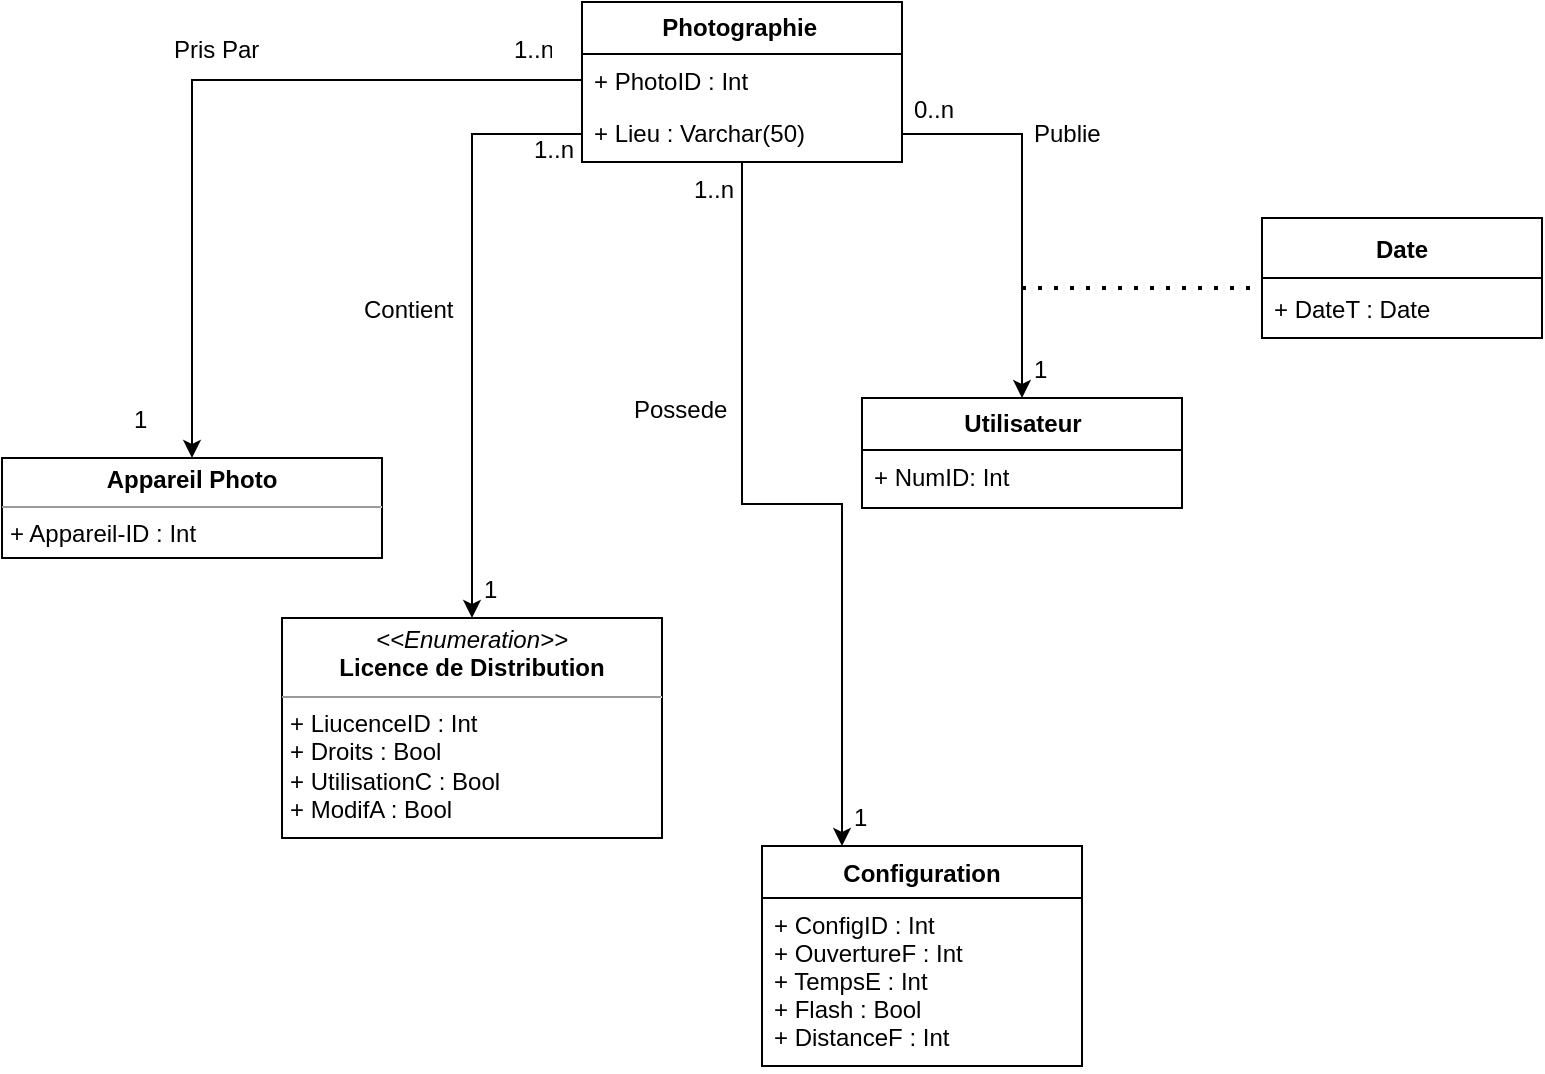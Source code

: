 <mxfile version="20.3.2" type="device"><diagram name="Page-1" id="c4acf3e9-155e-7222-9cf6-157b1a14988f"><mxGraphModel dx="681" dy="716" grid="1" gridSize="10" guides="1" tooltips="1" connect="1" arrows="1" fold="1" page="1" pageScale="1" pageWidth="850" pageHeight="1100" background="none" math="0" shadow="0"><root><mxCell id="0"/><mxCell id="1" parent="0"/><mxCell id="feXYpmXA_WFVhqJk53uF-33" style="edgeStyle=orthogonalEdgeStyle;rounded=0;orthogonalLoop=1;jettySize=auto;html=1;entryX=0.25;entryY=0;entryDx=0;entryDy=0;" parent="1" source="17acba5748e5396b-20" target="feXYpmXA_WFVhqJk53uF-28" edge="1"><mxGeometry relative="1" as="geometry"/></mxCell><mxCell id="17acba5748e5396b-20" value="&lt;font style=&quot;font-size: 12px;&quot; face=&quot;Helvetica&quot;&gt;&lt;b&gt;Photographie&amp;nbsp;&lt;/b&gt;&lt;/font&gt;" style="swimlane;html=1;fontStyle=0;childLayout=stackLayout;horizontal=1;startSize=26;fillColor=none;horizontalStack=0;resizeParent=1;resizeLast=0;collapsible=1;marginBottom=0;swimlaneFillColor=#ffffff;rounded=0;shadow=0;comic=0;labelBackgroundColor=none;strokeWidth=1;fontFamily=Verdana;fontSize=10;align=center;" parent="1" vertex="1"><mxGeometry x="350" y="42" width="160" height="80" as="geometry"/></mxCell><mxCell id="17acba5748e5396b-21" value="+ PhotoID : Int" style="text;html=1;strokeColor=none;fillColor=none;align=left;verticalAlign=top;spacingLeft=4;spacingRight=4;whiteSpace=wrap;overflow=hidden;rotatable=0;points=[[0,0.5],[1,0.5]];portConstraint=eastwest;" parent="17acba5748e5396b-20" vertex="1"><mxGeometry y="26" width="160" height="26" as="geometry"/></mxCell><mxCell id="17acba5748e5396b-24" value="+ Lieu : Varchar(50)" style="text;html=1;strokeColor=none;fillColor=none;align=left;verticalAlign=top;spacingLeft=4;spacingRight=4;whiteSpace=wrap;overflow=hidden;rotatable=0;points=[[0,0.5],[1,0.5]];portConstraint=eastwest;" parent="17acba5748e5396b-20" vertex="1"><mxGeometry y="52" width="160" height="28" as="geometry"/></mxCell><mxCell id="17acba5748e5396b-30" value="&lt;b&gt;&lt;font style=&quot;font-size: 12px;&quot; face=&quot;Helvetica&quot;&gt;Utilisateur&lt;/font&gt;&lt;/b&gt;" style="swimlane;html=1;fontStyle=0;childLayout=stackLayout;horizontal=1;startSize=26;fillColor=none;horizontalStack=0;resizeParent=1;resizeLast=0;collapsible=1;marginBottom=0;swimlaneFillColor=#ffffff;rounded=0;shadow=0;comic=0;labelBackgroundColor=none;strokeWidth=1;fontFamily=Verdana;fontSize=10;align=center;" parent="1" vertex="1"><mxGeometry x="490" y="240" width="160" height="55" as="geometry"/></mxCell><mxCell id="17acba5748e5396b-31" value="+ NumID: Int" style="text;html=1;strokeColor=none;fillColor=none;align=left;verticalAlign=top;spacingLeft=4;spacingRight=4;whiteSpace=wrap;overflow=hidden;rotatable=0;points=[[0,0.5],[1,0.5]];portConstraint=eastwest;" parent="17acba5748e5396b-30" vertex="1"><mxGeometry y="26" width="160" height="26" as="geometry"/></mxCell><mxCell id="5d2195bd80daf111-15" value="&lt;p style=&quot;margin:0px;margin-top:4px;text-align:center;&quot;&gt;&lt;i&gt;&amp;lt;&amp;lt;Enumeration&amp;gt;&amp;gt;&lt;/i&gt;&lt;br&gt;&lt;b&gt;Licence de Distribution&lt;/b&gt;&lt;/p&gt;&lt;hr size=&quot;1&quot;&gt;&lt;p style=&quot;margin:0px;margin-left:4px;&quot;&gt;+ LiucenceID : Int&lt;br&gt;&lt;/p&gt;&lt;p style=&quot;margin:0px;margin-left:4px;&quot;&gt;+ Droits : Bool&lt;/p&gt;&lt;p style=&quot;margin:0px;margin-left:4px;&quot;&gt;+ UtilisationC : Bool&lt;/p&gt;&lt;p style=&quot;margin:0px;margin-left:4px;&quot;&gt;+ ModifA : Bool&lt;/p&gt;&lt;p style=&quot;margin:0px;margin-left:4px;&quot;&gt;&lt;br&gt;&lt;/p&gt;" style="verticalAlign=top;align=left;overflow=fill;fontSize=12;fontFamily=Helvetica;html=1;rounded=0;shadow=0;comic=0;labelBackgroundColor=none;strokeWidth=1" parent="1" vertex="1"><mxGeometry x="200" y="350" width="190" height="110" as="geometry"/></mxCell><mxCell id="5d2195bd80daf111-19" value="&lt;p style=&quot;margin:0px;margin-top:4px;text-align:center;&quot;&gt;&lt;b&gt;Appareil Photo&lt;/b&gt;&lt;/p&gt;&lt;hr size=&quot;1&quot;&gt;&lt;p style=&quot;margin:0px;margin-left:4px;&quot;&gt;+ Appareil-ID : Int&lt;br&gt;&lt;br&gt;&lt;/p&gt;&lt;p style=&quot;margin:0px;margin-left:4px;&quot;&gt;&lt;br&gt;&lt;/p&gt;" style="verticalAlign=top;align=left;overflow=fill;fontSize=12;fontFamily=Helvetica;html=1;rounded=0;shadow=0;comic=0;labelBackgroundColor=none;strokeWidth=1" parent="1" vertex="1"><mxGeometry x="60" y="270" width="190" height="50" as="geometry"/></mxCell><mxCell id="feXYpmXA_WFVhqJk53uF-8" style="edgeStyle=orthogonalEdgeStyle;rounded=0;orthogonalLoop=1;jettySize=auto;html=1;entryX=0.5;entryY=0;entryDx=0;entryDy=0;" parent="1" source="17acba5748e5396b-21" target="5d2195bd80daf111-19" edge="1"><mxGeometry relative="1" as="geometry"/></mxCell><mxCell id="feXYpmXA_WFVhqJk53uF-10" value="1" style="text;strokeColor=none;fillColor=none;align=left;verticalAlign=middle;spacingLeft=4;spacingRight=4;overflow=hidden;points=[[0,0.5],[1,0.5]];portConstraint=eastwest;rotatable=0;" parent="1" vertex="1"><mxGeometry x="120" y="230" width="50" height="40" as="geometry"/></mxCell><mxCell id="feXYpmXA_WFVhqJk53uF-11" style="edgeStyle=orthogonalEdgeStyle;rounded=0;orthogonalLoop=1;jettySize=auto;html=1;entryX=0.5;entryY=0;entryDx=0;entryDy=0;" parent="1" source="17acba5748e5396b-24" target="17acba5748e5396b-30" edge="1"><mxGeometry relative="1" as="geometry"><Array as="points"><mxPoint x="570" y="108"/></Array></mxGeometry></mxCell><mxCell id="feXYpmXA_WFVhqJk53uF-12" value="1" style="text;strokeColor=none;fillColor=none;align=left;verticalAlign=middle;spacingLeft=4;spacingRight=4;overflow=hidden;points=[[0,0.5],[1,0.5]];portConstraint=eastwest;rotatable=0;" parent="1" vertex="1"><mxGeometry x="570" y="210" width="60" height="30" as="geometry"/></mxCell><mxCell id="feXYpmXA_WFVhqJk53uF-13" value="0..n" style="text;strokeColor=none;fillColor=none;align=left;verticalAlign=middle;spacingLeft=4;spacingRight=4;overflow=hidden;points=[[0,0.5],[1,0.5]];portConstraint=eastwest;rotatable=0;" parent="1" vertex="1"><mxGeometry x="510" y="80" width="60" height="30" as="geometry"/></mxCell><mxCell id="feXYpmXA_WFVhqJk53uF-14" value="1..n" style="text;strokeColor=none;fillColor=none;align=left;verticalAlign=middle;spacingLeft=4;spacingRight=4;overflow=hidden;points=[[0,0.5],[1,0.5]];portConstraint=eastwest;rotatable=0;" parent="1" vertex="1"><mxGeometry x="310" y="50" width="30" height="30" as="geometry"/></mxCell><mxCell id="feXYpmXA_WFVhqJk53uF-15" style="edgeStyle=orthogonalEdgeStyle;rounded=0;orthogonalLoop=1;jettySize=auto;html=1;entryX=0.5;entryY=0;entryDx=0;entryDy=0;" parent="1" source="17acba5748e5396b-24" target="5d2195bd80daf111-15" edge="1"><mxGeometry relative="1" as="geometry"/></mxCell><mxCell id="feXYpmXA_WFVhqJk53uF-16" value="1..n" style="text;strokeColor=none;fillColor=none;align=left;verticalAlign=middle;spacingLeft=4;spacingRight=4;overflow=hidden;points=[[0,0.5],[1,0.5]];portConstraint=eastwest;rotatable=0;" parent="1" vertex="1"><mxGeometry x="320" y="100" width="50" height="30" as="geometry"/></mxCell><mxCell id="feXYpmXA_WFVhqJk53uF-17" value="1" style="text;strokeColor=none;fillColor=none;align=left;verticalAlign=middle;spacingLeft=4;spacingRight=4;overflow=hidden;points=[[0,0.5],[1,0.5]];portConstraint=eastwest;rotatable=0;" parent="1" vertex="1"><mxGeometry x="295" y="320" width="35" height="30" as="geometry"/></mxCell><mxCell id="feXYpmXA_WFVhqJk53uF-18" value="Contient" style="text;strokeColor=none;fillColor=none;align=left;verticalAlign=middle;spacingLeft=4;spacingRight=4;overflow=hidden;points=[[0,0.5],[1,0.5]];portConstraint=eastwest;rotatable=0;" parent="1" vertex="1"><mxGeometry x="235" y="180" width="60" height="30" as="geometry"/></mxCell><mxCell id="feXYpmXA_WFVhqJk53uF-19" value="Pris Par" style="text;strokeColor=none;fillColor=none;align=left;verticalAlign=middle;spacingLeft=4;spacingRight=4;overflow=hidden;points=[[0,0.5],[1,0.5]];portConstraint=eastwest;rotatable=0;" parent="1" vertex="1"><mxGeometry x="140" y="50" width="60" height="30" as="geometry"/></mxCell><mxCell id="feXYpmXA_WFVhqJk53uF-20" value="Publie" style="text;strokeColor=none;fillColor=none;align=left;verticalAlign=middle;spacingLeft=4;spacingRight=4;overflow=hidden;points=[[0,0.5],[1,0.5]];portConstraint=eastwest;rotatable=0;" parent="1" vertex="1"><mxGeometry x="570" y="92" width="60" height="30" as="geometry"/></mxCell><mxCell id="feXYpmXA_WFVhqJk53uF-22" value="Date" style="swimlane;fontStyle=1;childLayout=stackLayout;horizontal=1;startSize=30;horizontalStack=0;resizeParent=1;resizeParentMax=0;resizeLast=0;collapsible=1;marginBottom=0;" parent="1" vertex="1"><mxGeometry x="690" y="150" width="140" height="60" as="geometry"/></mxCell><mxCell id="feXYpmXA_WFVhqJk53uF-23" value="+ DateT : Date" style="text;strokeColor=none;fillColor=none;align=left;verticalAlign=middle;spacingLeft=4;spacingRight=4;overflow=hidden;points=[[0,0.5],[1,0.5]];portConstraint=eastwest;rotatable=0;" parent="feXYpmXA_WFVhqJk53uF-22" vertex="1"><mxGeometry y="30" width="140" height="30" as="geometry"/></mxCell><mxCell id="feXYpmXA_WFVhqJk53uF-27" value="" style="endArrow=none;dashed=1;html=1;dashPattern=1 3;strokeWidth=2;rounded=0;entryX=0;entryY=0.5;entryDx=0;entryDy=0;" parent="1" edge="1"><mxGeometry width="50" height="50" relative="1" as="geometry"><mxPoint x="570" y="185" as="sourcePoint"/><mxPoint x="690" y="185" as="targetPoint"/></mxGeometry></mxCell><mxCell id="feXYpmXA_WFVhqJk53uF-28" value="Configuration" style="swimlane;fontStyle=1;align=center;verticalAlign=top;childLayout=stackLayout;horizontal=1;startSize=26;horizontalStack=0;resizeParent=1;resizeParentMax=0;resizeLast=0;collapsible=1;marginBottom=0;" parent="1" vertex="1"><mxGeometry x="440" y="464" width="160" height="110" as="geometry"/></mxCell><mxCell id="feXYpmXA_WFVhqJk53uF-29" value="+ ConfigID : Int&#xA;+ OuvertureF : Int&#xA;+ TempsE : Int&#xA;+ Flash : Bool&#xA;+ DistanceF : Int" style="text;strokeColor=none;fillColor=none;align=left;verticalAlign=top;spacingLeft=4;spacingRight=4;overflow=hidden;rotatable=0;points=[[0,0.5],[1,0.5]];portConstraint=eastwest;" parent="feXYpmXA_WFVhqJk53uF-28" vertex="1"><mxGeometry y="26" width="160" height="84" as="geometry"/></mxCell><mxCell id="feXYpmXA_WFVhqJk53uF-34" value="1..n" style="text;strokeColor=none;fillColor=none;align=left;verticalAlign=middle;spacingLeft=4;spacingRight=4;overflow=hidden;points=[[0,0.5],[1,0.5]];portConstraint=eastwest;rotatable=0;" parent="1" vertex="1"><mxGeometry x="400" y="120" width="50" height="30" as="geometry"/></mxCell><mxCell id="feXYpmXA_WFVhqJk53uF-35" value="1" style="text;strokeColor=none;fillColor=none;align=left;verticalAlign=middle;spacingLeft=4;spacingRight=4;overflow=hidden;points=[[0,0.5],[1,0.5]];portConstraint=eastwest;rotatable=0;" parent="1" vertex="1"><mxGeometry x="480" y="434" width="30" height="30" as="geometry"/></mxCell><mxCell id="feXYpmXA_WFVhqJk53uF-36" value="Possede" style="text;strokeColor=none;fillColor=none;align=left;verticalAlign=middle;spacingLeft=4;spacingRight=4;overflow=hidden;points=[[0,0.5],[1,0.5]];portConstraint=eastwest;rotatable=0;" parent="1" vertex="1"><mxGeometry x="370" y="230" width="60" height="30" as="geometry"/></mxCell></root></mxGraphModel></diagram></mxfile>